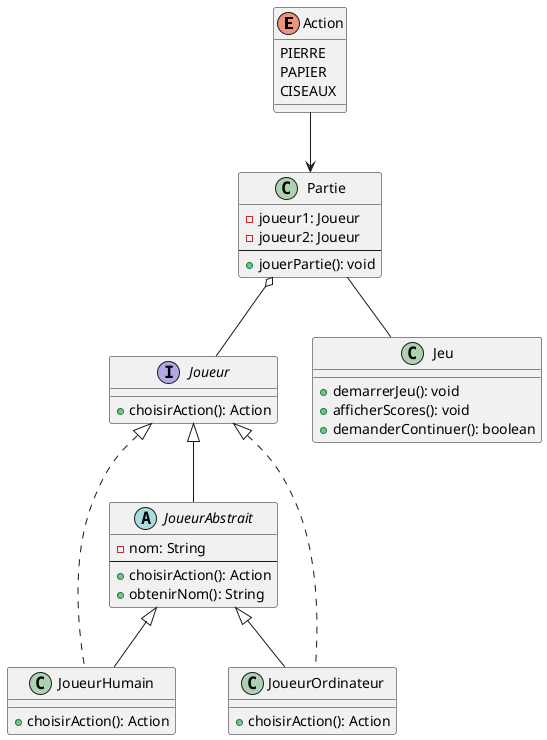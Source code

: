 @startuml
enum Action {
    PIERRE
    PAPIER
    CISEAUX
}

interface Joueur {
    + choisirAction(): Action
}

abstract class JoueurAbstrait {
    - nom: String
    --
    + choisirAction(): Action
    + obtenirNom(): String
}

class JoueurHumain {
    + choisirAction(): Action
}

class JoueurOrdinateur {
    + choisirAction(): Action
}

class Partie {
    - joueur1: Joueur
    - joueur2: Joueur
    --
    + jouerPartie(): void
}

class Jeu {
    + demarrerJeu(): void
    + afficherScores(): void
    + demanderContinuer(): boolean
}

Action --> Partie
Joueur <|.. JoueurHumain
Joueur <|.. JoueurOrdinateur
Joueur <|-- JoueurAbstrait
JoueurAbstrait <|-- JoueurHumain
JoueurAbstrait <|-- JoueurOrdinateur
Partie o-- Joueur
Partie -- Jeu

@enduml
